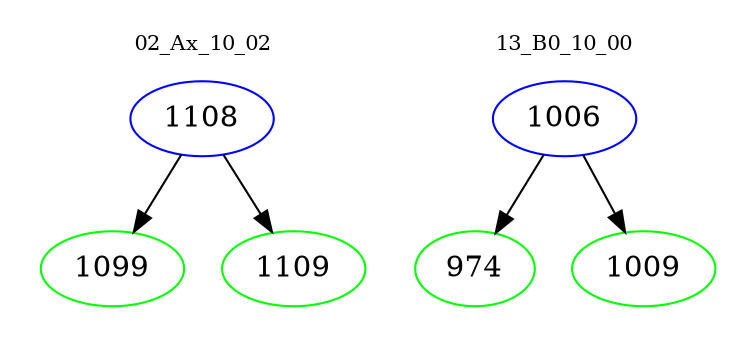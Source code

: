 digraph{
subgraph cluster_0 {
color = white
label = "02_Ax_10_02";
fontsize=10;
T0_1108 [label="1108", color="blue"]
T0_1108 -> T0_1099 [color="black"]
T0_1099 [label="1099", color="green"]
T0_1108 -> T0_1109 [color="black"]
T0_1109 [label="1109", color="green"]
}
subgraph cluster_1 {
color = white
label = "13_B0_10_00";
fontsize=10;
T1_1006 [label="1006", color="blue"]
T1_1006 -> T1_974 [color="black"]
T1_974 [label="974", color="green"]
T1_1006 -> T1_1009 [color="black"]
T1_1009 [label="1009", color="green"]
}
}
